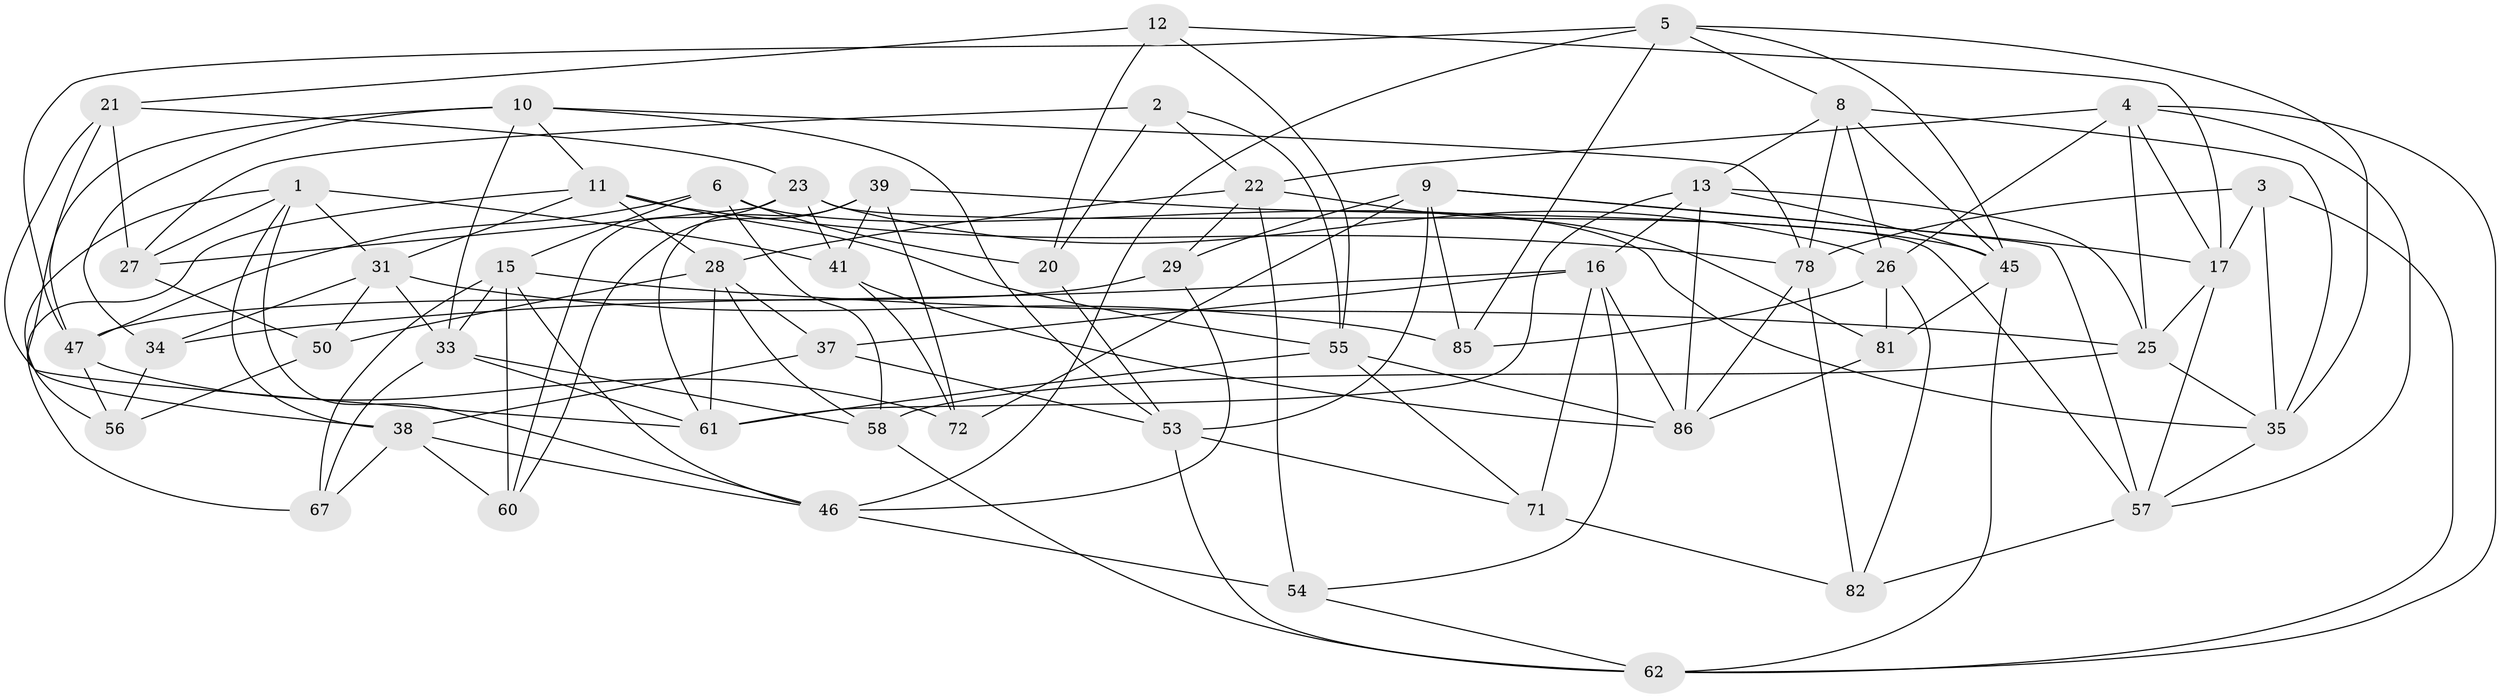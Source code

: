 // Generated by graph-tools (version 1.1) at 2025/24/03/03/25 07:24:26]
// undirected, 53 vertices, 139 edges
graph export_dot {
graph [start="1"]
  node [color=gray90,style=filled];
  1 [super="+49"];
  2;
  3;
  4 [super="+59"];
  5 [super="+64"];
  6 [super="+7"];
  8 [super="+18"];
  9 [super="+44"];
  10 [super="+32"];
  11 [super="+74"];
  12;
  13 [super="+14"];
  15 [super="+89"];
  16 [super="+24"];
  17 [super="+19"];
  20;
  21 [super="+36"];
  22 [super="+77"];
  23 [super="+84"];
  25 [super="+30"];
  26 [super="+76"];
  27 [super="+63"];
  28 [super="+40"];
  29;
  31 [super="+43"];
  33 [super="+42"];
  34;
  35 [super="+51"];
  37;
  38 [super="+73"];
  39 [super="+79"];
  41 [super="+87"];
  45 [super="+48"];
  46 [super="+52"];
  47 [super="+66"];
  50;
  53 [super="+69"];
  54;
  55 [super="+68"];
  56;
  57 [super="+70"];
  58 [super="+75"];
  60;
  61 [super="+80"];
  62 [super="+65"];
  67;
  71;
  72;
  78 [super="+83"];
  81;
  82;
  85;
  86 [super="+88"];
  1 -- 41;
  1 -- 27;
  1 -- 56;
  1 -- 38;
  1 -- 31;
  1 -- 46;
  2 -- 55;
  2 -- 20;
  2 -- 22;
  2 -- 27;
  3 -- 62;
  3 -- 17;
  3 -- 35;
  3 -- 78;
  4 -- 57;
  4 -- 25;
  4 -- 62;
  4 -- 26;
  4 -- 22;
  4 -- 17;
  5 -- 8;
  5 -- 46;
  5 -- 85;
  5 -- 45;
  5 -- 47;
  5 -- 35;
  6 -- 58 [weight=2];
  6 -- 47;
  6 -- 15;
  6 -- 35;
  6 -- 20;
  8 -- 78;
  8 -- 26;
  8 -- 13;
  8 -- 45;
  8 -- 35;
  9 -- 72;
  9 -- 85;
  9 -- 57;
  9 -- 53;
  9 -- 29;
  9 -- 17;
  10 -- 53;
  10 -- 33;
  10 -- 78;
  10 -- 11;
  10 -- 34;
  10 -- 38;
  11 -- 28;
  11 -- 67;
  11 -- 78;
  11 -- 31;
  11 -- 55;
  12 -- 20;
  12 -- 55;
  12 -- 17;
  12 -- 21;
  13 -- 86;
  13 -- 25;
  13 -- 16;
  13 -- 45;
  13 -- 61;
  15 -- 60;
  15 -- 67;
  15 -- 25;
  15 -- 33;
  15 -- 46;
  16 -- 71;
  16 -- 34;
  16 -- 37;
  16 -- 54;
  16 -- 86;
  17 -- 25;
  17 -- 57;
  20 -- 53;
  21 -- 27 [weight=2];
  21 -- 23;
  21 -- 61;
  21 -- 47;
  22 -- 54;
  22 -- 81;
  22 -- 28;
  22 -- 29;
  23 -- 60;
  23 -- 26;
  23 -- 27;
  23 -- 57;
  23 -- 41;
  25 -- 58;
  25 -- 35;
  26 -- 81;
  26 -- 82;
  26 -- 85;
  27 -- 50;
  28 -- 50;
  28 -- 61;
  28 -- 37;
  28 -- 58;
  29 -- 46;
  29 -- 47;
  31 -- 50;
  31 -- 34;
  31 -- 33;
  31 -- 85;
  33 -- 58;
  33 -- 67;
  33 -- 61;
  34 -- 56;
  35 -- 57;
  37 -- 53;
  37 -- 38;
  38 -- 67;
  38 -- 46;
  38 -- 60;
  39 -- 60;
  39 -- 41 [weight=2];
  39 -- 72;
  39 -- 61;
  39 -- 45;
  41 -- 72;
  41 -- 86;
  45 -- 62;
  45 -- 81;
  46 -- 54;
  47 -- 72;
  47 -- 56;
  50 -- 56;
  53 -- 62;
  53 -- 71;
  54 -- 62;
  55 -- 71;
  55 -- 86;
  55 -- 61;
  57 -- 82;
  58 -- 62;
  71 -- 82;
  78 -- 82;
  78 -- 86;
  81 -- 86;
}
